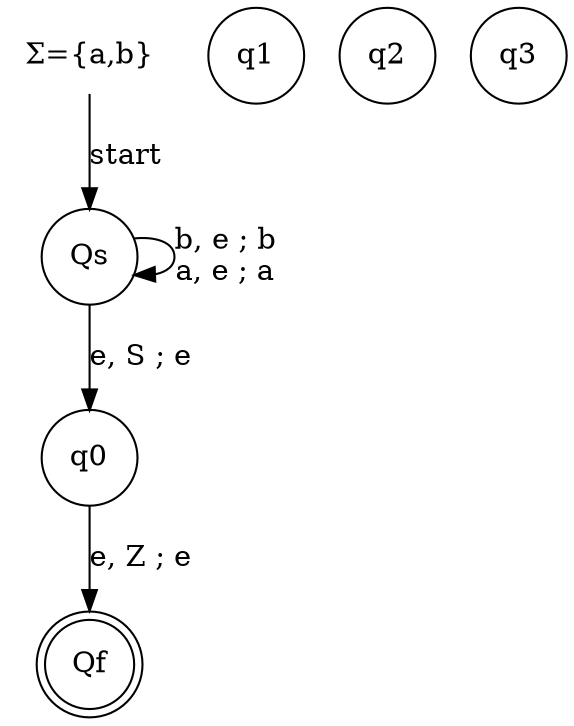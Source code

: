 digraph pda {
    // {a^hb^ka^mb^n∶ h+k=m+n}
    Qs, q0, q1, q2, q3 [shape=circle]
    Qf [shape=doublecircle]

    "" [shape=none, label="Σ={a,b}"]
    "" -> Qs [label=start]
    Qs -> Qs [label="b, e ; b\na, e ; a"]
    Qs -> q0 [label="e, S ; e"]
    q0 -> Qf [label="e, Z ; e"]
}
